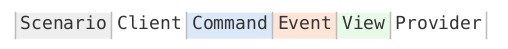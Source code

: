 @startuml

!define Charcoal    #333333
!define White       #FFFFFF
!define Grey        #BBBBBB
!define Silver      #EEEEEE
!define Foregound   #666666
!define Orange      #FFE5D8
!define Blue        #DBE8F9
!define Green       #E8FBE8

skinparam Default {
  FontName          Monospaced
  FontColor         Foregound
  FontSize          12
}

skinparam Arrow {
  Color             Foregound
}

skinparam Activity {
  BackgroundColor   White
  BorderColor       Foregound
}

skinparam Swimlane {
  TitleFontColor    Charcoal
  TitleFontSize     18
  BorderColor       Grey
}

skinparam Shadowing	false

|Silver|Scenario|
|White|Client|
|Blue|Command|
|Orange|Event|
|Green|View|
|White|Provider|

@enduml

